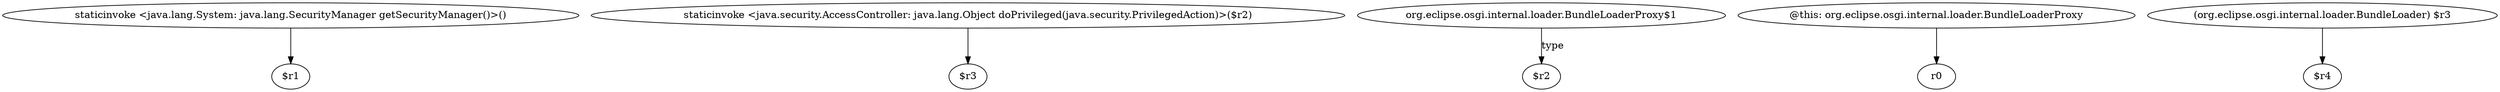 digraph g {
0[label="staticinvoke <java.lang.System: java.lang.SecurityManager getSecurityManager()>()"]
1[label="$r1"]
0->1[label=""]
2[label="staticinvoke <java.security.AccessController: java.lang.Object doPrivileged(java.security.PrivilegedAction)>($r2)"]
3[label="$r3"]
2->3[label=""]
4[label="org.eclipse.osgi.internal.loader.BundleLoaderProxy$1"]
5[label="$r2"]
4->5[label="type"]
6[label="@this: org.eclipse.osgi.internal.loader.BundleLoaderProxy"]
7[label="r0"]
6->7[label=""]
8[label="(org.eclipse.osgi.internal.loader.BundleLoader) $r3"]
9[label="$r4"]
8->9[label=""]
}